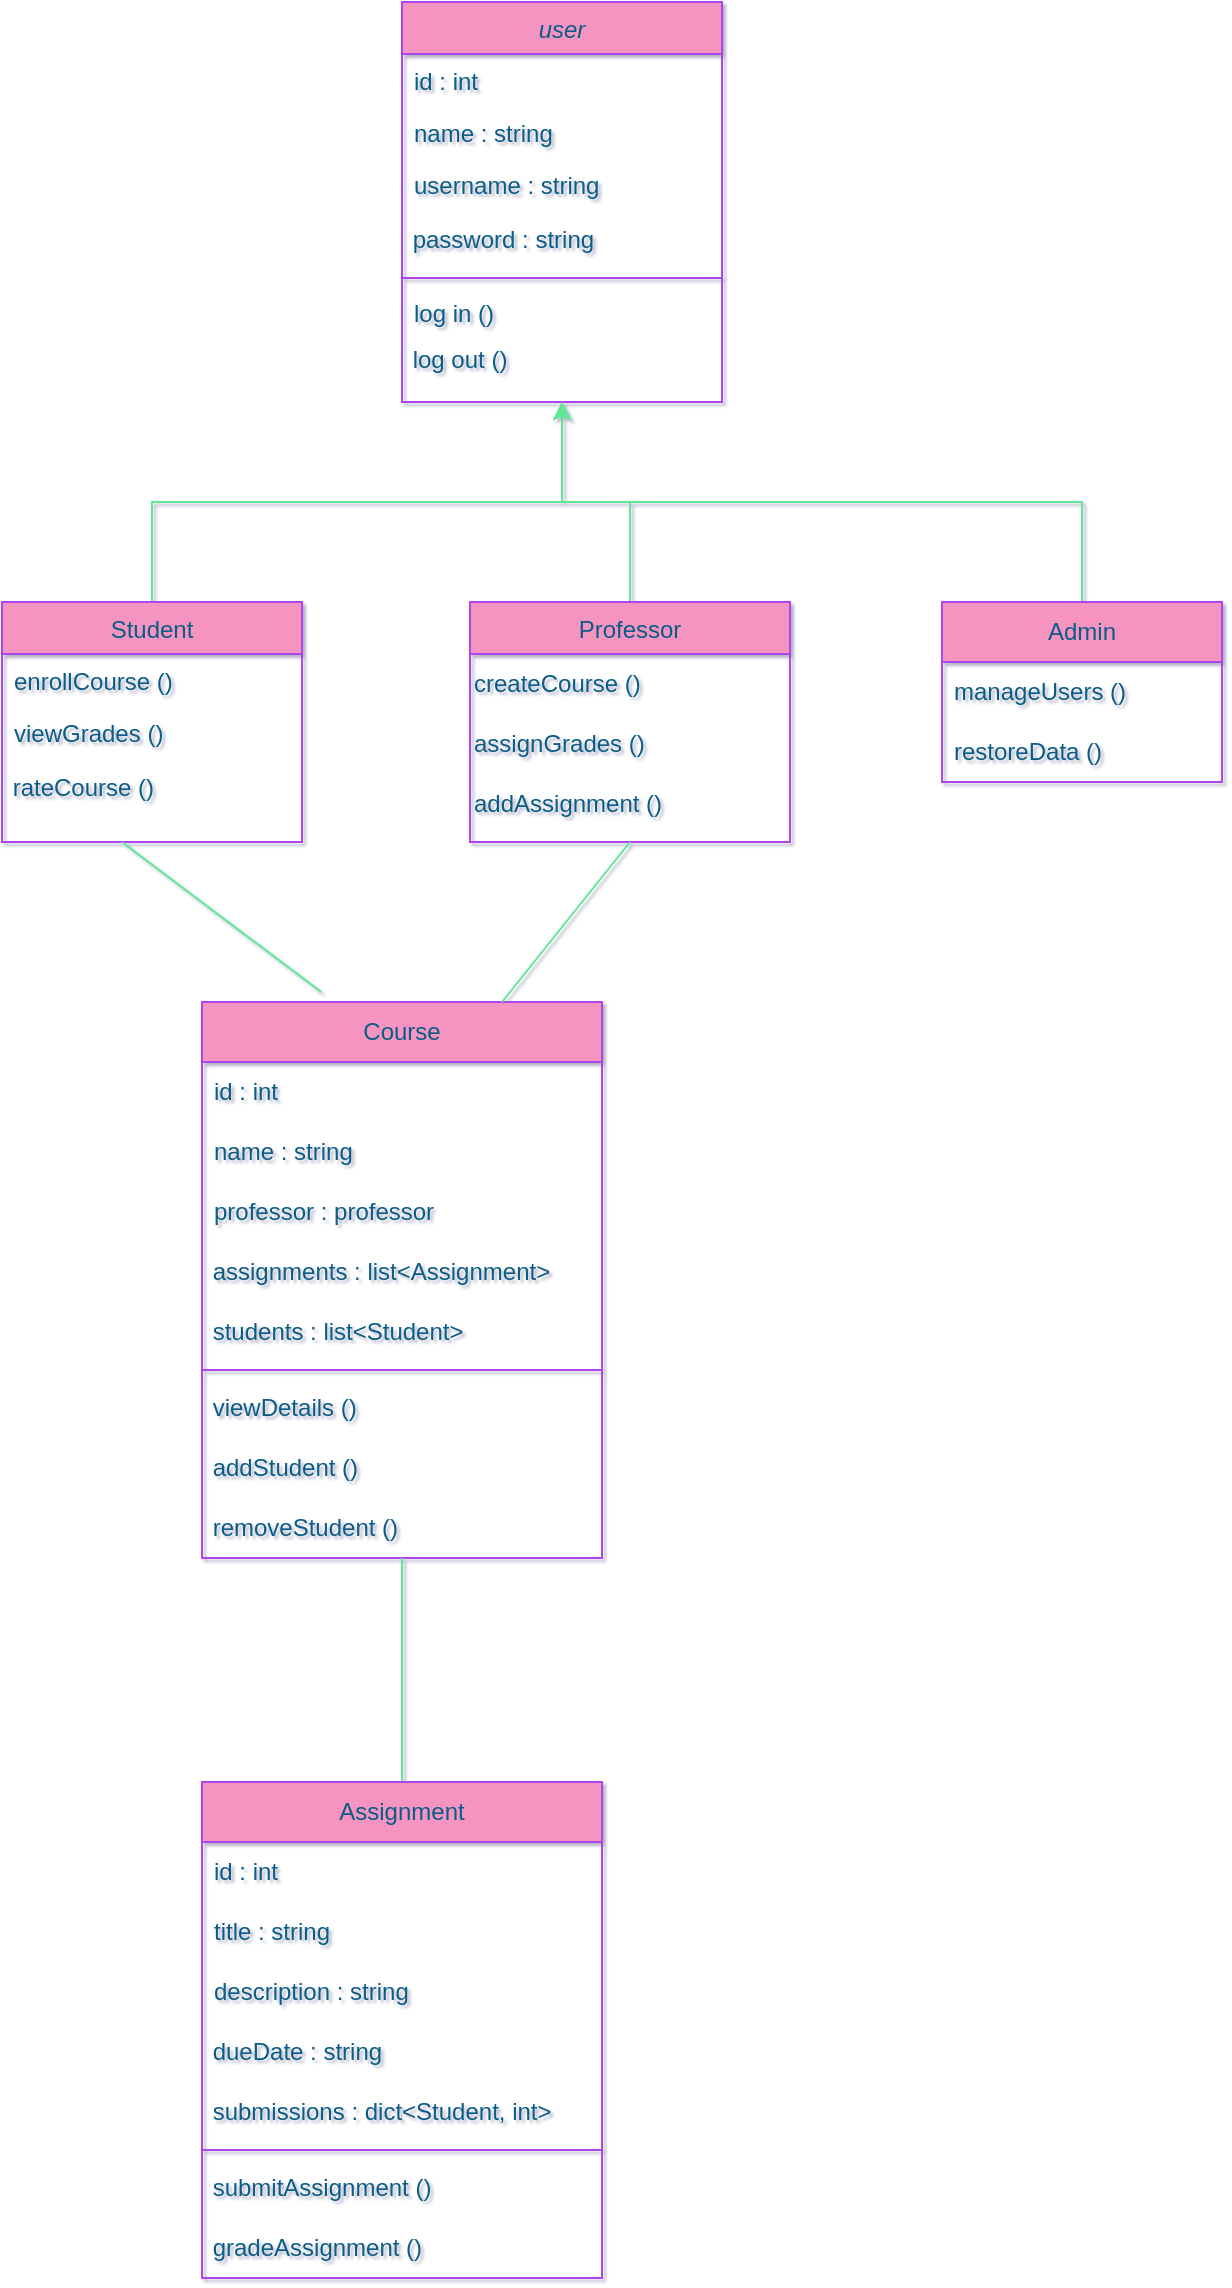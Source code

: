 <mxfile version="26.1.1">
  <diagram id="C5RBs43oDa-KdzZeNtuy" name="Page-1">
    <mxGraphModel dx="1581" dy="622" grid="1" gridSize="10" guides="1" tooltips="1" connect="1" arrows="1" fold="1" page="0" pageScale="1" pageWidth="827" pageHeight="1169" background="none" math="0" shadow="1">
      <root>
        <mxCell id="WIyWlLk6GJQsqaUBKTNV-0" />
        <mxCell id="WIyWlLk6GJQsqaUBKTNV-1" parent="WIyWlLk6GJQsqaUBKTNV-0" />
        <mxCell id="zkfFHV4jXpPFQw0GAbJ--0" value="user" style="swimlane;fontStyle=2;align=center;verticalAlign=top;childLayout=stackLayout;horizontal=1;startSize=26;horizontalStack=0;resizeParent=1;resizeLast=0;collapsible=1;marginBottom=0;rounded=0;shadow=0;strokeWidth=1;labelBackgroundColor=none;fillColor=#F694C1;strokeColor=#AF45ED;fontColor=#095C86;" parent="WIyWlLk6GJQsqaUBKTNV-1" vertex="1">
          <mxGeometry x="220" y="60" width="160" height="200" as="geometry">
            <mxRectangle x="230" y="140" width="160" height="26" as="alternateBounds" />
          </mxGeometry>
        </mxCell>
        <mxCell id="zkfFHV4jXpPFQw0GAbJ--1" value="id : int " style="text;align=left;verticalAlign=top;spacingLeft=4;spacingRight=4;overflow=hidden;rotatable=0;points=[[0,0.5],[1,0.5]];portConstraint=eastwest;labelBackgroundColor=none;fontColor=#095C86;" parent="zkfFHV4jXpPFQw0GAbJ--0" vertex="1">
          <mxGeometry y="26" width="160" height="26" as="geometry" />
        </mxCell>
        <mxCell id="zkfFHV4jXpPFQw0GAbJ--2" value="name : string" style="text;align=left;verticalAlign=top;spacingLeft=4;spacingRight=4;overflow=hidden;rotatable=0;points=[[0,0.5],[1,0.5]];portConstraint=eastwest;rounded=0;shadow=0;html=0;labelBackgroundColor=none;fontColor=#095C86;" parent="zkfFHV4jXpPFQw0GAbJ--0" vertex="1">
          <mxGeometry y="52" width="160" height="26" as="geometry" />
        </mxCell>
        <mxCell id="zkfFHV4jXpPFQw0GAbJ--3" value="username : string    " style="text;align=left;verticalAlign=top;spacingLeft=4;spacingRight=4;overflow=hidden;rotatable=0;points=[[0,0.5],[1,0.5]];portConstraint=eastwest;rounded=0;shadow=0;html=0;labelBackgroundColor=none;fontColor=#095C86;" parent="zkfFHV4jXpPFQw0GAbJ--0" vertex="1">
          <mxGeometry y="78" width="160" height="26" as="geometry" />
        </mxCell>
        <mxCell id="Zb-zGDXfkr_unVMi0EFQ-18" value="&amp;nbsp;password : string" style="text;html=1;align=left;verticalAlign=middle;whiteSpace=wrap;rounded=0;fontColor=#095C86;" vertex="1" parent="zkfFHV4jXpPFQw0GAbJ--0">
          <mxGeometry y="104" width="160" height="30" as="geometry" />
        </mxCell>
        <mxCell id="zkfFHV4jXpPFQw0GAbJ--4" value="" style="line;html=1;strokeWidth=1;align=left;verticalAlign=middle;spacingTop=-1;spacingLeft=3;spacingRight=3;rotatable=0;labelPosition=right;points=[];portConstraint=eastwest;labelBackgroundColor=none;fillColor=#F694C1;strokeColor=#AF45ED;fontColor=#095C86;" parent="zkfFHV4jXpPFQw0GAbJ--0" vertex="1">
          <mxGeometry y="134" width="160" height="8" as="geometry" />
        </mxCell>
        <mxCell id="zkfFHV4jXpPFQw0GAbJ--5" value="log in ()" style="text;align=left;verticalAlign=top;spacingLeft=4;spacingRight=4;overflow=hidden;rotatable=0;points=[[0,0.5],[1,0.5]];portConstraint=eastwest;labelBackgroundColor=none;fontColor=#095C86;" parent="zkfFHV4jXpPFQw0GAbJ--0" vertex="1">
          <mxGeometry y="142" width="160" height="26" as="geometry" />
        </mxCell>
        <mxCell id="Zb-zGDXfkr_unVMi0EFQ-1" value="&amp;nbsp;log out ()" style="text;html=1;align=left;verticalAlign=middle;whiteSpace=wrap;rounded=0;labelBackgroundColor=none;fontColor=#095C86;" vertex="1" parent="zkfFHV4jXpPFQw0GAbJ--0">
          <mxGeometry y="168" width="160" height="22" as="geometry" />
        </mxCell>
        <mxCell id="Zb-zGDXfkr_unVMi0EFQ-10" style="edgeStyle=orthogonalEdgeStyle;rounded=0;orthogonalLoop=1;jettySize=auto;html=1;exitX=0.5;exitY=0;exitDx=0;exitDy=0;labelBackgroundColor=none;strokeColor=#60E696;fontColor=default;" edge="1" parent="WIyWlLk6GJQsqaUBKTNV-1" source="zkfFHV4jXpPFQw0GAbJ--6">
          <mxGeometry relative="1" as="geometry">
            <mxPoint x="300" y="260" as="targetPoint" />
            <Array as="points">
              <mxPoint x="95" y="310" />
              <mxPoint x="300" y="310" />
            </Array>
          </mxGeometry>
        </mxCell>
        <mxCell id="zkfFHV4jXpPFQw0GAbJ--6" value="Student" style="swimlane;fontStyle=0;align=center;verticalAlign=top;childLayout=stackLayout;horizontal=1;startSize=26;horizontalStack=0;resizeParent=1;resizeLast=0;collapsible=1;marginBottom=0;rounded=0;shadow=0;strokeWidth=1;labelBackgroundColor=none;fillColor=#F694C1;strokeColor=#AF45ED;fontColor=#095C86;" parent="WIyWlLk6GJQsqaUBKTNV-1" vertex="1">
          <mxGeometry x="20" y="360" width="150" height="120" as="geometry">
            <mxRectangle x="130" y="380" width="160" height="26" as="alternateBounds" />
          </mxGeometry>
        </mxCell>
        <mxCell id="zkfFHV4jXpPFQw0GAbJ--11" value="enrollCourse ()" style="text;align=left;verticalAlign=top;spacingLeft=4;spacingRight=4;overflow=hidden;rotatable=0;points=[[0,0.5],[1,0.5]];portConstraint=eastwest;labelBackgroundColor=none;fontColor=#095C86;" parent="zkfFHV4jXpPFQw0GAbJ--6" vertex="1">
          <mxGeometry y="26" width="150" height="26" as="geometry" />
        </mxCell>
        <mxCell id="zkfFHV4jXpPFQw0GAbJ--10" value="viewGrades ()" style="text;align=left;verticalAlign=top;spacingLeft=4;spacingRight=4;overflow=hidden;rotatable=0;points=[[0,0.5],[1,0.5]];portConstraint=eastwest;fontStyle=0;labelBackgroundColor=none;fontColor=#095C86;" parent="zkfFHV4jXpPFQw0GAbJ--6" vertex="1">
          <mxGeometry y="52" width="150" height="26" as="geometry" />
        </mxCell>
        <mxCell id="Zb-zGDXfkr_unVMi0EFQ-19" value="&amp;nbsp;rateCourse ()" style="text;html=1;align=left;verticalAlign=middle;whiteSpace=wrap;rounded=0;fontColor=#095C86;" vertex="1" parent="zkfFHV4jXpPFQw0GAbJ--6">
          <mxGeometry y="78" width="150" height="30" as="geometry" />
        </mxCell>
        <mxCell id="Zb-zGDXfkr_unVMi0EFQ-11" style="edgeStyle=orthogonalEdgeStyle;rounded=0;orthogonalLoop=1;jettySize=auto;html=1;entryX=0.5;entryY=1;entryDx=0;entryDy=0;labelBackgroundColor=none;strokeColor=#60E696;fontColor=default;" edge="1" parent="WIyWlLk6GJQsqaUBKTNV-1">
          <mxGeometry relative="1" as="geometry">
            <mxPoint x="334" y="370" as="sourcePoint" />
            <mxPoint x="300" y="260" as="targetPoint" />
            <Array as="points">
              <mxPoint x="334" y="310" />
              <mxPoint x="300" y="310" />
            </Array>
          </mxGeometry>
        </mxCell>
        <mxCell id="zkfFHV4jXpPFQw0GAbJ--13" value="Professor" style="swimlane;fontStyle=0;align=center;verticalAlign=top;childLayout=stackLayout;horizontal=1;startSize=26;horizontalStack=0;resizeParent=1;resizeLast=0;collapsible=1;marginBottom=0;rounded=0;shadow=0;strokeWidth=1;labelBackgroundColor=none;fillColor=#F694C1;strokeColor=#AF45ED;fontColor=#095C86;" parent="WIyWlLk6GJQsqaUBKTNV-1" vertex="1">
          <mxGeometry x="254" y="360" width="160" height="120" as="geometry">
            <mxRectangle x="340" y="380" width="170" height="26" as="alternateBounds" />
          </mxGeometry>
        </mxCell>
        <mxCell id="Zb-zGDXfkr_unVMi0EFQ-14" value="createCourse ()" style="text;html=1;align=left;verticalAlign=middle;whiteSpace=wrap;rounded=0;labelBackgroundColor=none;fontColor=#095C86;" vertex="1" parent="zkfFHV4jXpPFQw0GAbJ--13">
          <mxGeometry y="26" width="160" height="30" as="geometry" />
        </mxCell>
        <mxCell id="Zb-zGDXfkr_unVMi0EFQ-16" value="assignGrades ()" style="text;html=1;align=left;verticalAlign=middle;whiteSpace=wrap;rounded=0;labelBackgroundColor=none;fontColor=#095C86;" vertex="1" parent="zkfFHV4jXpPFQw0GAbJ--13">
          <mxGeometry y="56" width="160" height="30" as="geometry" />
        </mxCell>
        <mxCell id="Zb-zGDXfkr_unVMi0EFQ-17" value="addAssignment ()" style="text;html=1;align=left;verticalAlign=middle;whiteSpace=wrap;rounded=0;labelBackgroundColor=none;fontColor=#095C86;" vertex="1" parent="zkfFHV4jXpPFQw0GAbJ--13">
          <mxGeometry y="86" width="160" height="30" as="geometry" />
        </mxCell>
        <mxCell id="Zb-zGDXfkr_unVMi0EFQ-12" style="edgeStyle=orthogonalEdgeStyle;rounded=0;orthogonalLoop=1;jettySize=auto;html=1;labelBackgroundColor=none;strokeColor=#60E696;fontColor=default;entryX=0.5;entryY=1;entryDx=0;entryDy=0;" edge="1" parent="WIyWlLk6GJQsqaUBKTNV-1" source="Zb-zGDXfkr_unVMi0EFQ-4" target="zkfFHV4jXpPFQw0GAbJ--0">
          <mxGeometry relative="1" as="geometry">
            <mxPoint x="300" y="270" as="targetPoint" />
            <Array as="points">
              <mxPoint x="560" y="310" />
              <mxPoint x="300" y="310" />
            </Array>
          </mxGeometry>
        </mxCell>
        <mxCell id="Zb-zGDXfkr_unVMi0EFQ-4" value="Admin" style="swimlane;fontStyle=0;childLayout=stackLayout;horizontal=1;startSize=30;horizontalStack=0;resizeParent=1;resizeParentMax=0;resizeLast=0;collapsible=1;marginBottom=0;whiteSpace=wrap;html=1;labelBackgroundColor=none;fillColor=#F694C1;strokeColor=#AF45ED;fontColor=#095C86;" vertex="1" parent="WIyWlLk6GJQsqaUBKTNV-1">
          <mxGeometry x="490" y="360" width="140" height="90" as="geometry" />
        </mxCell>
        <mxCell id="Zb-zGDXfkr_unVMi0EFQ-5" value="manageUsers ()" style="text;strokeColor=none;fillColor=none;align=left;verticalAlign=middle;spacingLeft=4;spacingRight=4;overflow=hidden;points=[[0,0.5],[1,0.5]];portConstraint=eastwest;rotatable=0;whiteSpace=wrap;html=1;labelBackgroundColor=none;fontColor=#095C86;" vertex="1" parent="Zb-zGDXfkr_unVMi0EFQ-4">
          <mxGeometry y="30" width="140" height="30" as="geometry" />
        </mxCell>
        <mxCell id="Zb-zGDXfkr_unVMi0EFQ-6" value="restoreData ()" style="text;strokeColor=none;fillColor=none;align=left;verticalAlign=middle;spacingLeft=4;spacingRight=4;overflow=hidden;points=[[0,0.5],[1,0.5]];portConstraint=eastwest;rotatable=0;whiteSpace=wrap;html=1;labelBackgroundColor=none;fontColor=#095C86;" vertex="1" parent="Zb-zGDXfkr_unVMi0EFQ-4">
          <mxGeometry y="60" width="140" height="30" as="geometry" />
        </mxCell>
        <mxCell id="Zb-zGDXfkr_unVMi0EFQ-20" value="Course" style="swimlane;fontStyle=0;childLayout=stackLayout;horizontal=1;startSize=30;horizontalStack=0;resizeParent=1;resizeParentMax=0;resizeLast=0;collapsible=1;marginBottom=0;whiteSpace=wrap;html=1;strokeColor=#AF45ED;fontColor=#095C86;fillColor=#F694C1;" vertex="1" parent="WIyWlLk6GJQsqaUBKTNV-1">
          <mxGeometry x="120" y="560" width="200" height="278" as="geometry" />
        </mxCell>
        <mxCell id="Zb-zGDXfkr_unVMi0EFQ-21" value="id : int" style="text;strokeColor=none;fillColor=none;align=left;verticalAlign=middle;spacingLeft=4;spacingRight=4;overflow=hidden;points=[[0,0.5],[1,0.5]];portConstraint=eastwest;rotatable=0;whiteSpace=wrap;html=1;fontColor=#095C86;" vertex="1" parent="Zb-zGDXfkr_unVMi0EFQ-20">
          <mxGeometry y="30" width="200" height="30" as="geometry" />
        </mxCell>
        <mxCell id="Zb-zGDXfkr_unVMi0EFQ-22" value="name : string&amp;nbsp;" style="text;strokeColor=none;fillColor=none;align=left;verticalAlign=middle;spacingLeft=4;spacingRight=4;overflow=hidden;points=[[0,0.5],[1,0.5]];portConstraint=eastwest;rotatable=0;whiteSpace=wrap;html=1;fontColor=#095C86;" vertex="1" parent="Zb-zGDXfkr_unVMi0EFQ-20">
          <mxGeometry y="60" width="200" height="30" as="geometry" />
        </mxCell>
        <mxCell id="Zb-zGDXfkr_unVMi0EFQ-23" value="professor : professor&amp;nbsp;" style="text;strokeColor=none;fillColor=none;align=left;verticalAlign=middle;spacingLeft=4;spacingRight=4;overflow=hidden;points=[[0,0.5],[1,0.5]];portConstraint=eastwest;rotatable=0;whiteSpace=wrap;html=1;fontColor=#095C86;" vertex="1" parent="Zb-zGDXfkr_unVMi0EFQ-20">
          <mxGeometry y="90" width="200" height="30" as="geometry" />
        </mxCell>
        <mxCell id="Zb-zGDXfkr_unVMi0EFQ-27" value="&amp;nbsp;assignments : list&amp;lt;Assignment&amp;gt;" style="text;html=1;align=left;verticalAlign=middle;whiteSpace=wrap;rounded=0;fontColor=#095C86;" vertex="1" parent="Zb-zGDXfkr_unVMi0EFQ-20">
          <mxGeometry y="120" width="200" height="30" as="geometry" />
        </mxCell>
        <mxCell id="Zb-zGDXfkr_unVMi0EFQ-26" value="&amp;nbsp;students : list&amp;lt;Student&amp;gt;" style="text;html=1;align=left;verticalAlign=middle;whiteSpace=wrap;rounded=0;fontColor=#095C86;" vertex="1" parent="Zb-zGDXfkr_unVMi0EFQ-20">
          <mxGeometry y="150" width="200" height="30" as="geometry" />
        </mxCell>
        <mxCell id="Zb-zGDXfkr_unVMi0EFQ-28" value="" style="line;html=1;strokeWidth=1;align=left;verticalAlign=middle;spacingTop=-1;spacingLeft=3;spacingRight=3;rotatable=0;labelPosition=right;points=[];portConstraint=eastwest;labelBackgroundColor=none;fillColor=#F694C1;strokeColor=#AF45ED;fontColor=#095C86;" vertex="1" parent="Zb-zGDXfkr_unVMi0EFQ-20">
          <mxGeometry y="180" width="200" height="8" as="geometry" />
        </mxCell>
        <mxCell id="Zb-zGDXfkr_unVMi0EFQ-31" value="&amp;nbsp;viewDetails ()" style="text;html=1;align=left;verticalAlign=middle;whiteSpace=wrap;rounded=0;fontColor=#095C86;" vertex="1" parent="Zb-zGDXfkr_unVMi0EFQ-20">
          <mxGeometry y="188" width="200" height="30" as="geometry" />
        </mxCell>
        <mxCell id="Zb-zGDXfkr_unVMi0EFQ-29" value="&amp;nbsp;addStudent ()" style="text;html=1;align=left;verticalAlign=middle;whiteSpace=wrap;rounded=0;fontColor=#095C86;" vertex="1" parent="Zb-zGDXfkr_unVMi0EFQ-20">
          <mxGeometry y="218" width="200" height="30" as="geometry" />
        </mxCell>
        <mxCell id="Zb-zGDXfkr_unVMi0EFQ-32" value="&amp;nbsp;removeStudent ()" style="text;html=1;align=left;verticalAlign=middle;whiteSpace=wrap;rounded=0;fontColor=#095C86;" vertex="1" parent="Zb-zGDXfkr_unVMi0EFQ-20">
          <mxGeometry y="248" width="200" height="30" as="geometry" />
        </mxCell>
        <mxCell id="Zb-zGDXfkr_unVMi0EFQ-24" value="" style="endArrow=none;html=1;rounded=0;strokeColor=#60E696;fontColor=#095C86;fillColor=#F694C1;exitX=0.75;exitY=0;exitDx=0;exitDy=0;entryX=0.5;entryY=1;entryDx=0;entryDy=0;" edge="1" parent="WIyWlLk6GJQsqaUBKTNV-1" source="Zb-zGDXfkr_unVMi0EFQ-20" target="zkfFHV4jXpPFQw0GAbJ--13">
          <mxGeometry width="50" height="50" relative="1" as="geometry">
            <mxPoint x="510" y="530" as="sourcePoint" />
            <mxPoint x="560" y="480" as="targetPoint" />
            <Array as="points" />
          </mxGeometry>
        </mxCell>
        <mxCell id="Zb-zGDXfkr_unVMi0EFQ-25" value="" style="endArrow=none;html=1;rounded=0;strokeColor=#60E696;fontColor=#095C86;fillColor=#F694C1;exitX=0.298;exitY=-0.018;exitDx=0;exitDy=0;exitPerimeter=0;" edge="1" parent="WIyWlLk6GJQsqaUBKTNV-1" source="Zb-zGDXfkr_unVMi0EFQ-20">
          <mxGeometry width="50" height="50" relative="1" as="geometry">
            <mxPoint x="510" y="530" as="sourcePoint" />
            <mxPoint x="80" y="480" as="targetPoint" />
          </mxGeometry>
        </mxCell>
        <mxCell id="Zb-zGDXfkr_unVMi0EFQ-33" value="" style="endArrow=none;html=1;rounded=0;strokeColor=#60E696;fontColor=#095C86;fillColor=#F694C1;entryX=0.5;entryY=1;entryDx=0;entryDy=0;" edge="1" parent="WIyWlLk6GJQsqaUBKTNV-1" target="Zb-zGDXfkr_unVMi0EFQ-32">
          <mxGeometry width="50" height="50" relative="1" as="geometry">
            <mxPoint x="220" y="950" as="sourcePoint" />
            <mxPoint x="560" y="890" as="targetPoint" />
          </mxGeometry>
        </mxCell>
        <mxCell id="Zb-zGDXfkr_unVMi0EFQ-34" value="Assignment" style="swimlane;fontStyle=0;childLayout=stackLayout;horizontal=1;startSize=30;horizontalStack=0;resizeParent=1;resizeParentMax=0;resizeLast=0;collapsible=1;marginBottom=0;whiteSpace=wrap;html=1;strokeColor=#AF45ED;fontColor=#095C86;fillColor=#F694C1;" vertex="1" parent="WIyWlLk6GJQsqaUBKTNV-1">
          <mxGeometry x="120" y="950" width="200" height="248" as="geometry" />
        </mxCell>
        <mxCell id="Zb-zGDXfkr_unVMi0EFQ-35" value="id : int&amp;nbsp;" style="text;strokeColor=none;fillColor=none;align=left;verticalAlign=middle;spacingLeft=4;spacingRight=4;overflow=hidden;points=[[0,0.5],[1,0.5]];portConstraint=eastwest;rotatable=0;whiteSpace=wrap;html=1;fontColor=#095C86;" vertex="1" parent="Zb-zGDXfkr_unVMi0EFQ-34">
          <mxGeometry y="30" width="200" height="30" as="geometry" />
        </mxCell>
        <mxCell id="Zb-zGDXfkr_unVMi0EFQ-36" value="title : string&amp;nbsp;" style="text;strokeColor=none;fillColor=none;align=left;verticalAlign=middle;spacingLeft=4;spacingRight=4;overflow=hidden;points=[[0,0.5],[1,0.5]];portConstraint=eastwest;rotatable=0;whiteSpace=wrap;html=1;fontColor=#095C86;" vertex="1" parent="Zb-zGDXfkr_unVMi0EFQ-34">
          <mxGeometry y="60" width="200" height="30" as="geometry" />
        </mxCell>
        <mxCell id="Zb-zGDXfkr_unVMi0EFQ-37" value="description : string&amp;nbsp;" style="text;strokeColor=none;fillColor=none;align=left;verticalAlign=middle;spacingLeft=4;spacingRight=4;overflow=hidden;points=[[0,0.5],[1,0.5]];portConstraint=eastwest;rotatable=0;whiteSpace=wrap;html=1;fontColor=#095C86;" vertex="1" parent="Zb-zGDXfkr_unVMi0EFQ-34">
          <mxGeometry y="90" width="200" height="30" as="geometry" />
        </mxCell>
        <mxCell id="Zb-zGDXfkr_unVMi0EFQ-38" value="&amp;nbsp;dueDate : string&amp;nbsp;" style="text;html=1;align=left;verticalAlign=middle;whiteSpace=wrap;rounded=0;fontColor=#095C86;" vertex="1" parent="Zb-zGDXfkr_unVMi0EFQ-34">
          <mxGeometry y="120" width="200" height="30" as="geometry" />
        </mxCell>
        <mxCell id="Zb-zGDXfkr_unVMi0EFQ-39" value="&amp;nbsp;submissions : dict&amp;lt;Student, int&amp;gt;" style="text;html=1;align=left;verticalAlign=middle;whiteSpace=wrap;rounded=0;fontColor=#095C86;" vertex="1" parent="Zb-zGDXfkr_unVMi0EFQ-34">
          <mxGeometry y="150" width="200" height="30" as="geometry" />
        </mxCell>
        <mxCell id="Zb-zGDXfkr_unVMi0EFQ-40" value="" style="line;html=1;strokeWidth=1;align=left;verticalAlign=middle;spacingTop=-1;spacingLeft=3;spacingRight=3;rotatable=0;labelPosition=right;points=[];portConstraint=eastwest;labelBackgroundColor=none;fillColor=#F694C1;strokeColor=#AF45ED;fontColor=#095C86;" vertex="1" parent="Zb-zGDXfkr_unVMi0EFQ-34">
          <mxGeometry y="180" width="200" height="8" as="geometry" />
        </mxCell>
        <mxCell id="Zb-zGDXfkr_unVMi0EFQ-42" value="&amp;nbsp;submitAssignment ()" style="text;html=1;align=left;verticalAlign=middle;whiteSpace=wrap;rounded=0;fontColor=#095C86;" vertex="1" parent="Zb-zGDXfkr_unVMi0EFQ-34">
          <mxGeometry y="188" width="200" height="30" as="geometry" />
        </mxCell>
        <mxCell id="Zb-zGDXfkr_unVMi0EFQ-41" value="&amp;nbsp;gradeAssignment ()" style="text;html=1;align=left;verticalAlign=middle;whiteSpace=wrap;rounded=0;fontColor=#095C86;" vertex="1" parent="Zb-zGDXfkr_unVMi0EFQ-34">
          <mxGeometry y="218" width="200" height="30" as="geometry" />
        </mxCell>
      </root>
    </mxGraphModel>
  </diagram>
</mxfile>
